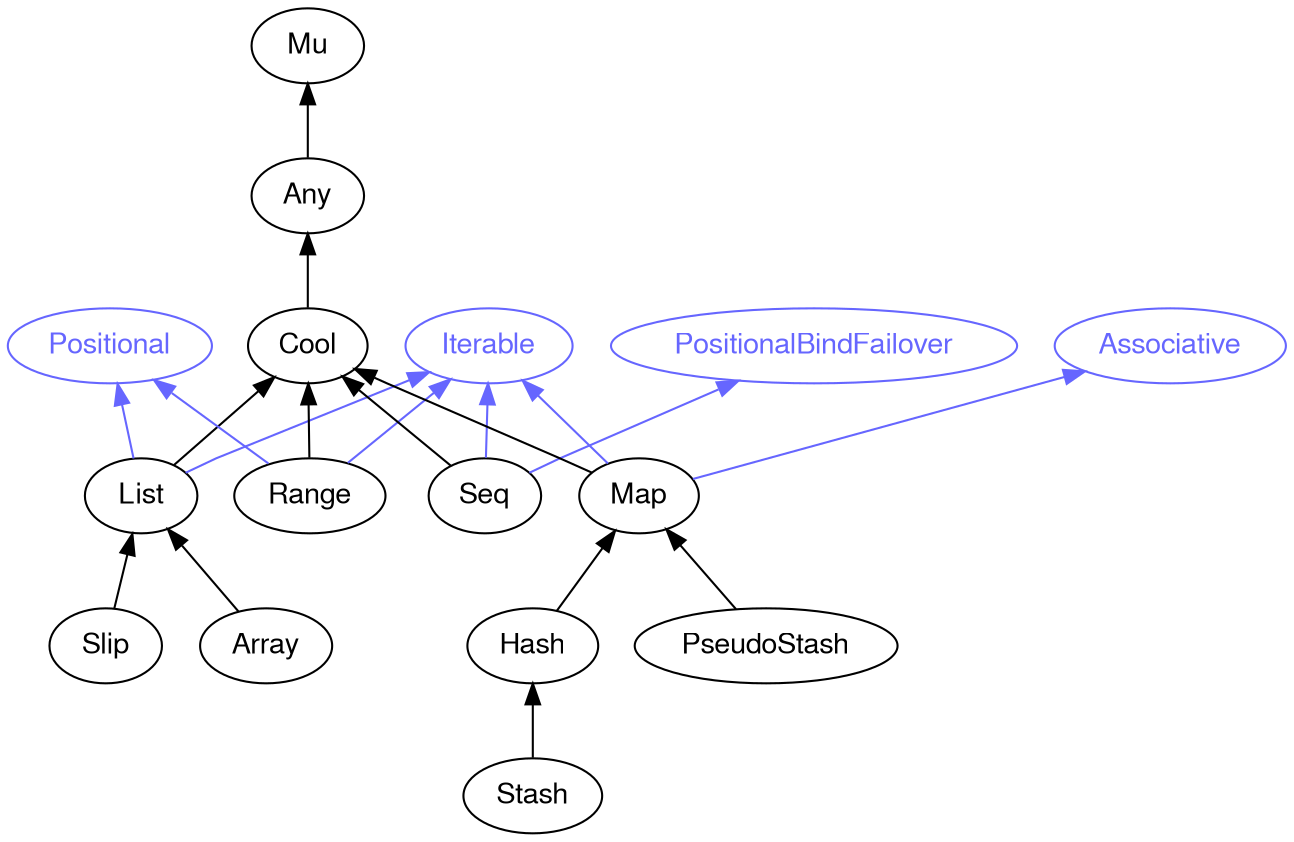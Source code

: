 digraph "perl6-type-graph" {
    rankdir=BT;
    splines=polyline;
    overlap=false; 
    // Types
    "Iterable" [color="#6666FF", fontcolor="#6666FF", href="/type/Iterable", fontname="FreeSans"];
    "Mu" [color="#000000", fontcolor="#000000", href="/type/Mu", fontname="FreeSans"];
    "Any" [color="#000000", fontcolor="#000000", href="/type/Any", fontname="FreeSans"];
    "Cool" [color="#000000", fontcolor="#000000", href="/type/Cool", fontname="FreeSans"];
    "Positional" [color="#6666FF", fontcolor="#6666FF", href="/type/Positional", fontname="FreeSans"];
    "List" [color="#000000", fontcolor="#000000", href="/type/List", fontname="FreeSans"];
    "Range" [color="#000000", fontcolor="#000000", href="/type/Range", fontname="FreeSans"];
    "PositionalBindFailover" [color="#6666FF", fontcolor="#6666FF", href="/type/PositionalBindFailover", fontname="FreeSans"];
    "Seq" [color="#000000", fontcolor="#000000", href="/type/Seq", fontname="FreeSans"];
    "Associative" [color="#6666FF", fontcolor="#6666FF", href="/type/Associative", fontname="FreeSans"];
    "Map" [color="#000000", fontcolor="#000000", href="/type/Map", fontname="FreeSans"];
    "Slip" [color="#000000", fontcolor="#000000", href="/type/Slip", fontname="FreeSans"];
    "Array" [color="#000000", fontcolor="#000000", href="/type/Array", fontname="FreeSans"];
    "Hash" [color="#000000", fontcolor="#000000", href="/type/Hash", fontname="FreeSans"];
    "PseudoStash" [color="#000000", fontcolor="#000000", href="/type/PseudoStash", fontname="FreeSans"];
    "Stash" [color="#000000", fontcolor="#000000", href="/type/Stash", fontname="FreeSans"];

    // Superclasses
    "Any" -> "Mu" [color="#000000"];
    "Cool" -> "Any" [color="#000000"];
    "List" -> "Cool" [color="#000000"];
    "Range" -> "Cool" [color="#000000"];
    "Seq" -> "Cool" [color="#000000"];
    "Map" -> "Cool" [color="#000000"];
    "Slip" -> "List" [color="#000000"];
    "Array" -> "List" [color="#000000"];
    "Hash" -> "Map" [color="#000000"];
    "PseudoStash" -> "Map" [color="#000000"];
    "Stash" -> "Hash" [color="#000000"];

    // Roles
    "List" -> "Positional" [color="#6666FF"];
    "List" -> "Iterable" [color="#6666FF"];
    "Range" -> "Positional" [color="#6666FF"];
    "Range" -> "Iterable" [color="#6666FF"];
    "Seq" -> "Iterable" [color="#6666FF"];
    "Seq" -> "PositionalBindFailover" [color="#6666FF"];
    "Map" -> "Iterable" [color="#6666FF"];
    "Map" -> "Associative" [color="#6666FF"];
}
